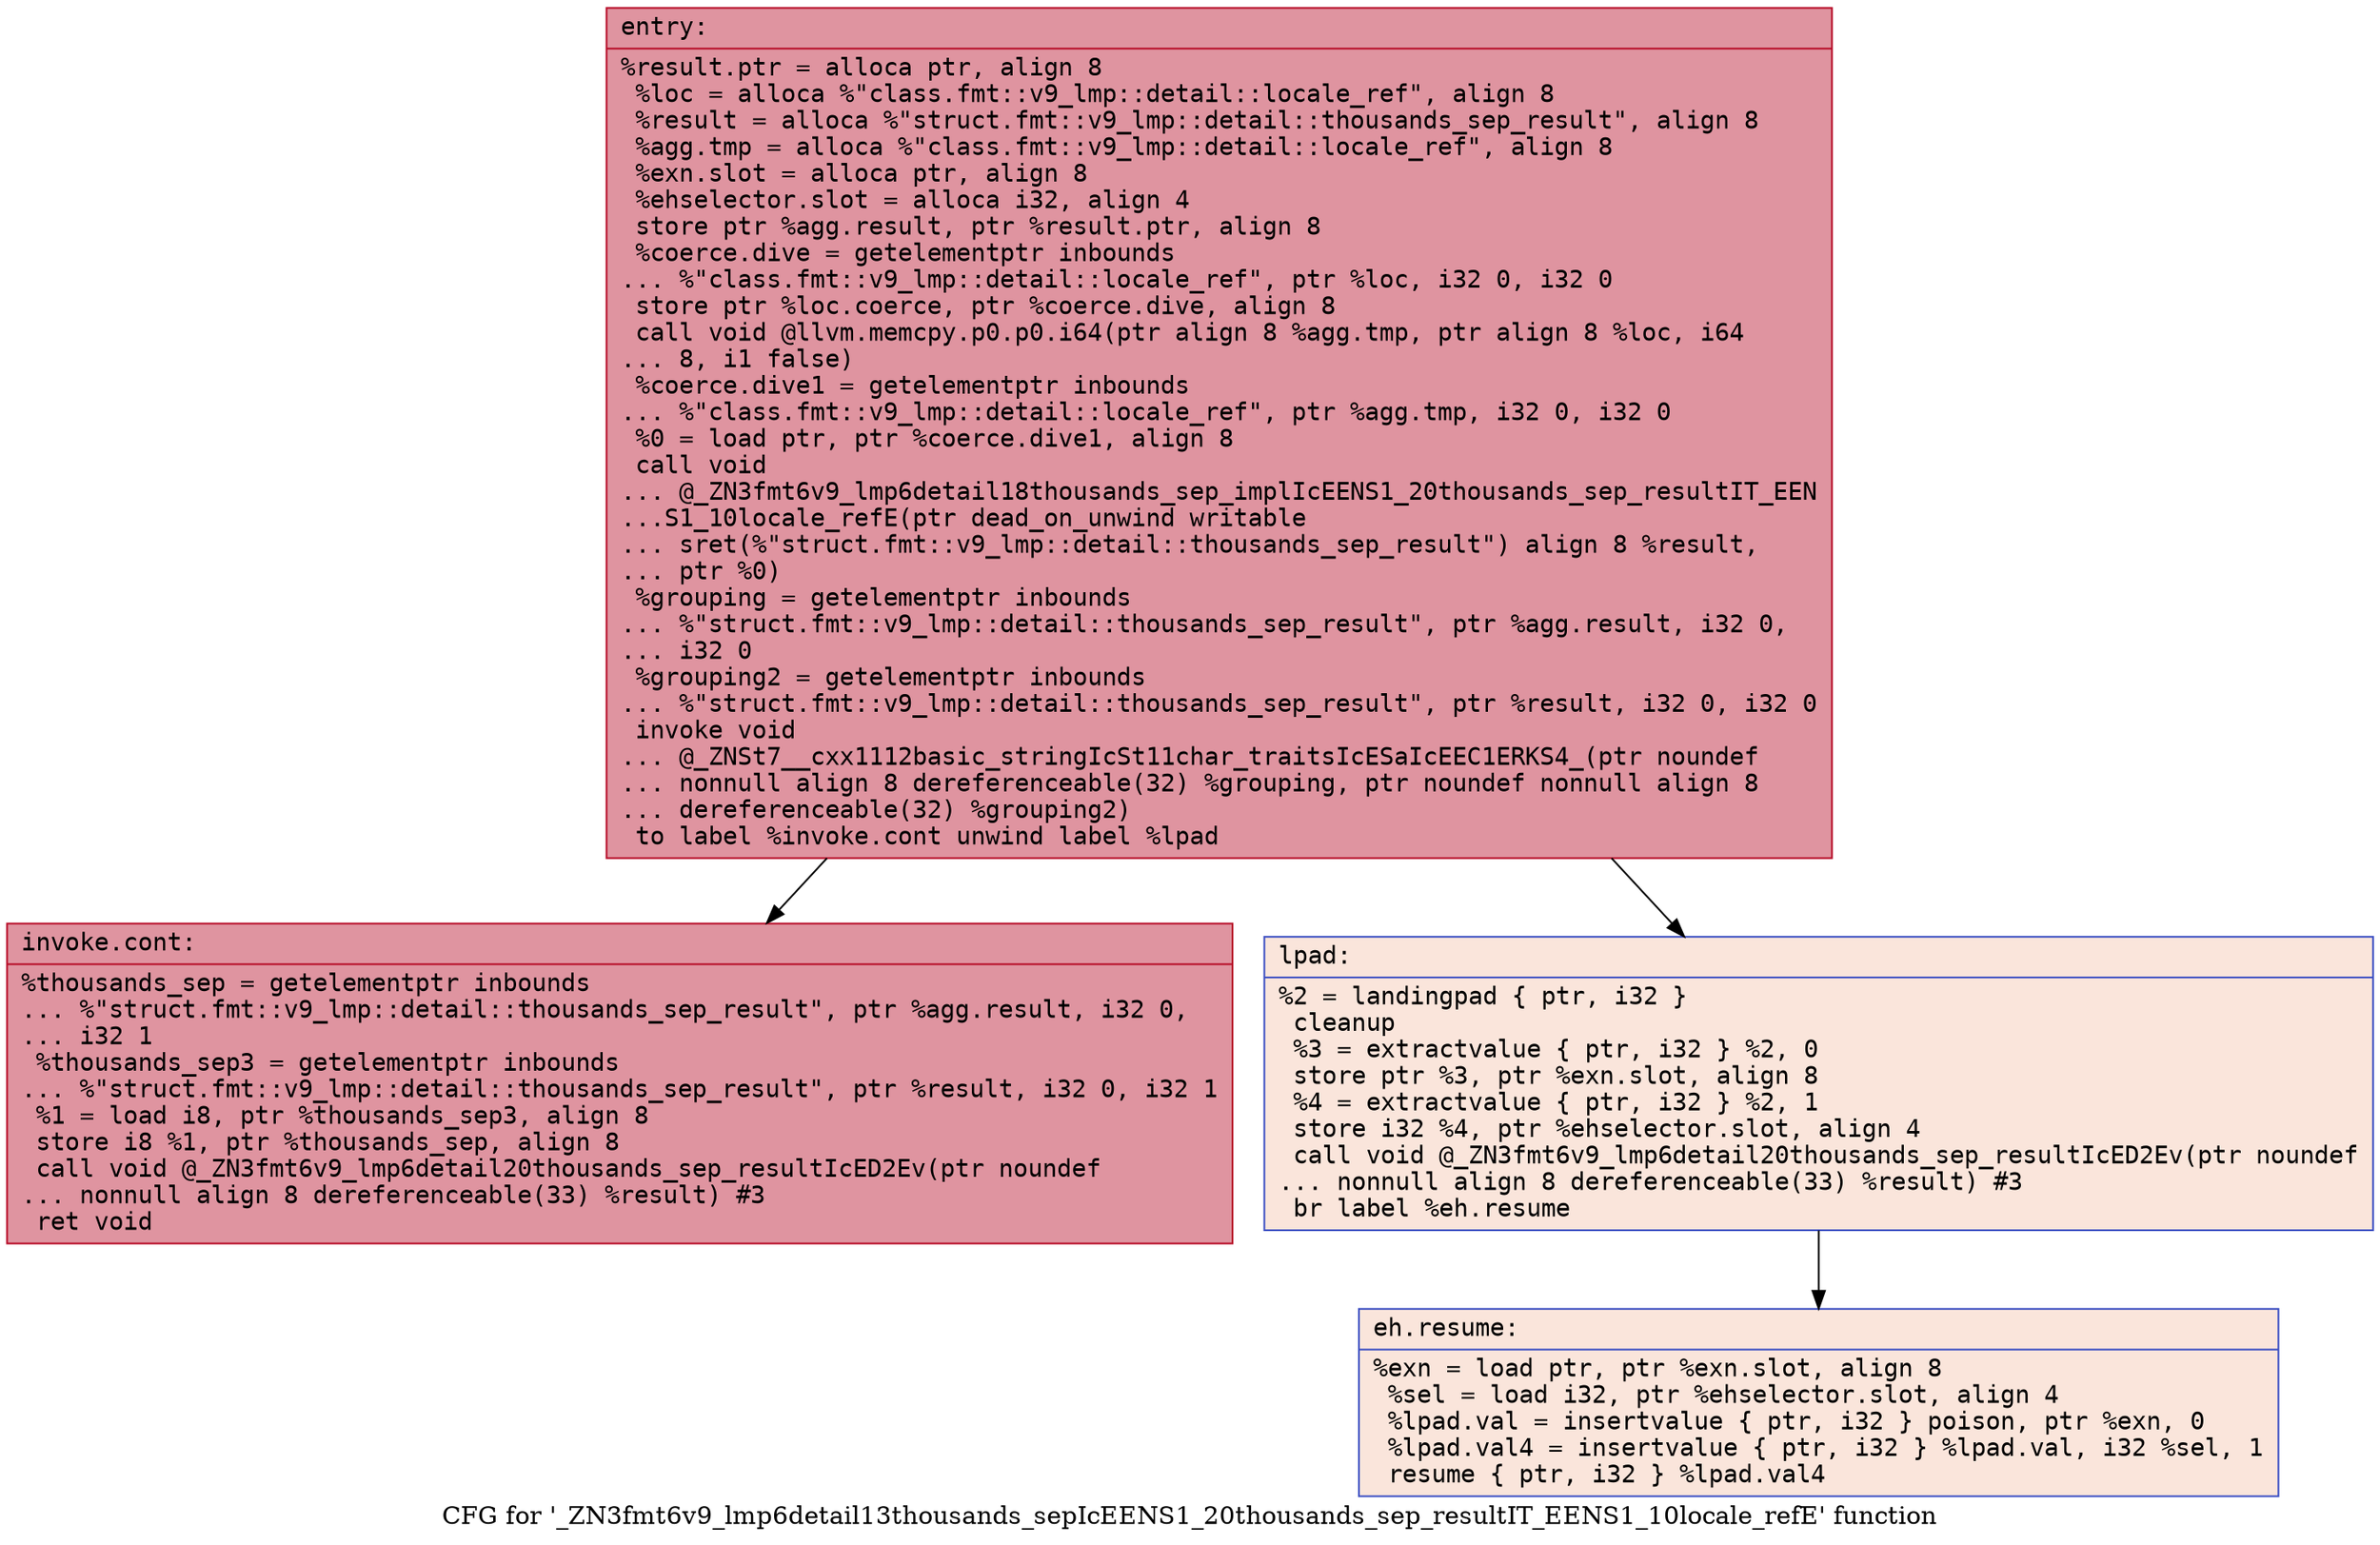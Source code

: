 digraph "CFG for '_ZN3fmt6v9_lmp6detail13thousands_sepIcEENS1_20thousands_sep_resultIT_EENS1_10locale_refE' function" {
	label="CFG for '_ZN3fmt6v9_lmp6detail13thousands_sepIcEENS1_20thousands_sep_resultIT_EENS1_10locale_refE' function";

	Node0x556bfece4ad0 [shape=record,color="#b70d28ff", style=filled, fillcolor="#b70d2870" fontname="Courier",label="{entry:\l|  %result.ptr = alloca ptr, align 8\l  %loc = alloca %\"class.fmt::v9_lmp::detail::locale_ref\", align 8\l  %result = alloca %\"struct.fmt::v9_lmp::detail::thousands_sep_result\", align 8\l  %agg.tmp = alloca %\"class.fmt::v9_lmp::detail::locale_ref\", align 8\l  %exn.slot = alloca ptr, align 8\l  %ehselector.slot = alloca i32, align 4\l  store ptr %agg.result, ptr %result.ptr, align 8\l  %coerce.dive = getelementptr inbounds\l... %\"class.fmt::v9_lmp::detail::locale_ref\", ptr %loc, i32 0, i32 0\l  store ptr %loc.coerce, ptr %coerce.dive, align 8\l  call void @llvm.memcpy.p0.p0.i64(ptr align 8 %agg.tmp, ptr align 8 %loc, i64\l... 8, i1 false)\l  %coerce.dive1 = getelementptr inbounds\l... %\"class.fmt::v9_lmp::detail::locale_ref\", ptr %agg.tmp, i32 0, i32 0\l  %0 = load ptr, ptr %coerce.dive1, align 8\l  call void\l... @_ZN3fmt6v9_lmp6detail18thousands_sep_implIcEENS1_20thousands_sep_resultIT_EEN\l...S1_10locale_refE(ptr dead_on_unwind writable\l... sret(%\"struct.fmt::v9_lmp::detail::thousands_sep_result\") align 8 %result,\l... ptr %0)\l  %grouping = getelementptr inbounds\l... %\"struct.fmt::v9_lmp::detail::thousands_sep_result\", ptr %agg.result, i32 0,\l... i32 0\l  %grouping2 = getelementptr inbounds\l... %\"struct.fmt::v9_lmp::detail::thousands_sep_result\", ptr %result, i32 0, i32 0\l  invoke void\l... @_ZNSt7__cxx1112basic_stringIcSt11char_traitsIcESaIcEEC1ERKS4_(ptr noundef\l... nonnull align 8 dereferenceable(32) %grouping, ptr noundef nonnull align 8\l... dereferenceable(32) %grouping2)\l          to label %invoke.cont unwind label %lpad\l}"];
	Node0x556bfece4ad0 -> Node0x556bfece5900[tooltip="entry -> invoke.cont\nProbability 100.00%" ];
	Node0x556bfece4ad0 -> Node0x556bfece5980[tooltip="entry -> lpad\nProbability 0.00%" ];
	Node0x556bfece5900 [shape=record,color="#b70d28ff", style=filled, fillcolor="#b70d2870" fontname="Courier",label="{invoke.cont:\l|  %thousands_sep = getelementptr inbounds\l... %\"struct.fmt::v9_lmp::detail::thousands_sep_result\", ptr %agg.result, i32 0,\l... i32 1\l  %thousands_sep3 = getelementptr inbounds\l... %\"struct.fmt::v9_lmp::detail::thousands_sep_result\", ptr %result, i32 0, i32 1\l  %1 = load i8, ptr %thousands_sep3, align 8\l  store i8 %1, ptr %thousands_sep, align 8\l  call void @_ZN3fmt6v9_lmp6detail20thousands_sep_resultIcED2Ev(ptr noundef\l... nonnull align 8 dereferenceable(33) %result) #3\l  ret void\l}"];
	Node0x556bfece5980 [shape=record,color="#3d50c3ff", style=filled, fillcolor="#f4c5ad70" fontname="Courier",label="{lpad:\l|  %2 = landingpad \{ ptr, i32 \}\l          cleanup\l  %3 = extractvalue \{ ptr, i32 \} %2, 0\l  store ptr %3, ptr %exn.slot, align 8\l  %4 = extractvalue \{ ptr, i32 \} %2, 1\l  store i32 %4, ptr %ehselector.slot, align 4\l  call void @_ZN3fmt6v9_lmp6detail20thousands_sep_resultIcED2Ev(ptr noundef\l... nonnull align 8 dereferenceable(33) %result) #3\l  br label %eh.resume\l}"];
	Node0x556bfece5980 -> Node0x556bfece62f0[tooltip="lpad -> eh.resume\nProbability 100.00%" ];
	Node0x556bfece62f0 [shape=record,color="#3d50c3ff", style=filled, fillcolor="#f4c5ad70" fontname="Courier",label="{eh.resume:\l|  %exn = load ptr, ptr %exn.slot, align 8\l  %sel = load i32, ptr %ehselector.slot, align 4\l  %lpad.val = insertvalue \{ ptr, i32 \} poison, ptr %exn, 0\l  %lpad.val4 = insertvalue \{ ptr, i32 \} %lpad.val, i32 %sel, 1\l  resume \{ ptr, i32 \} %lpad.val4\l}"];
}
